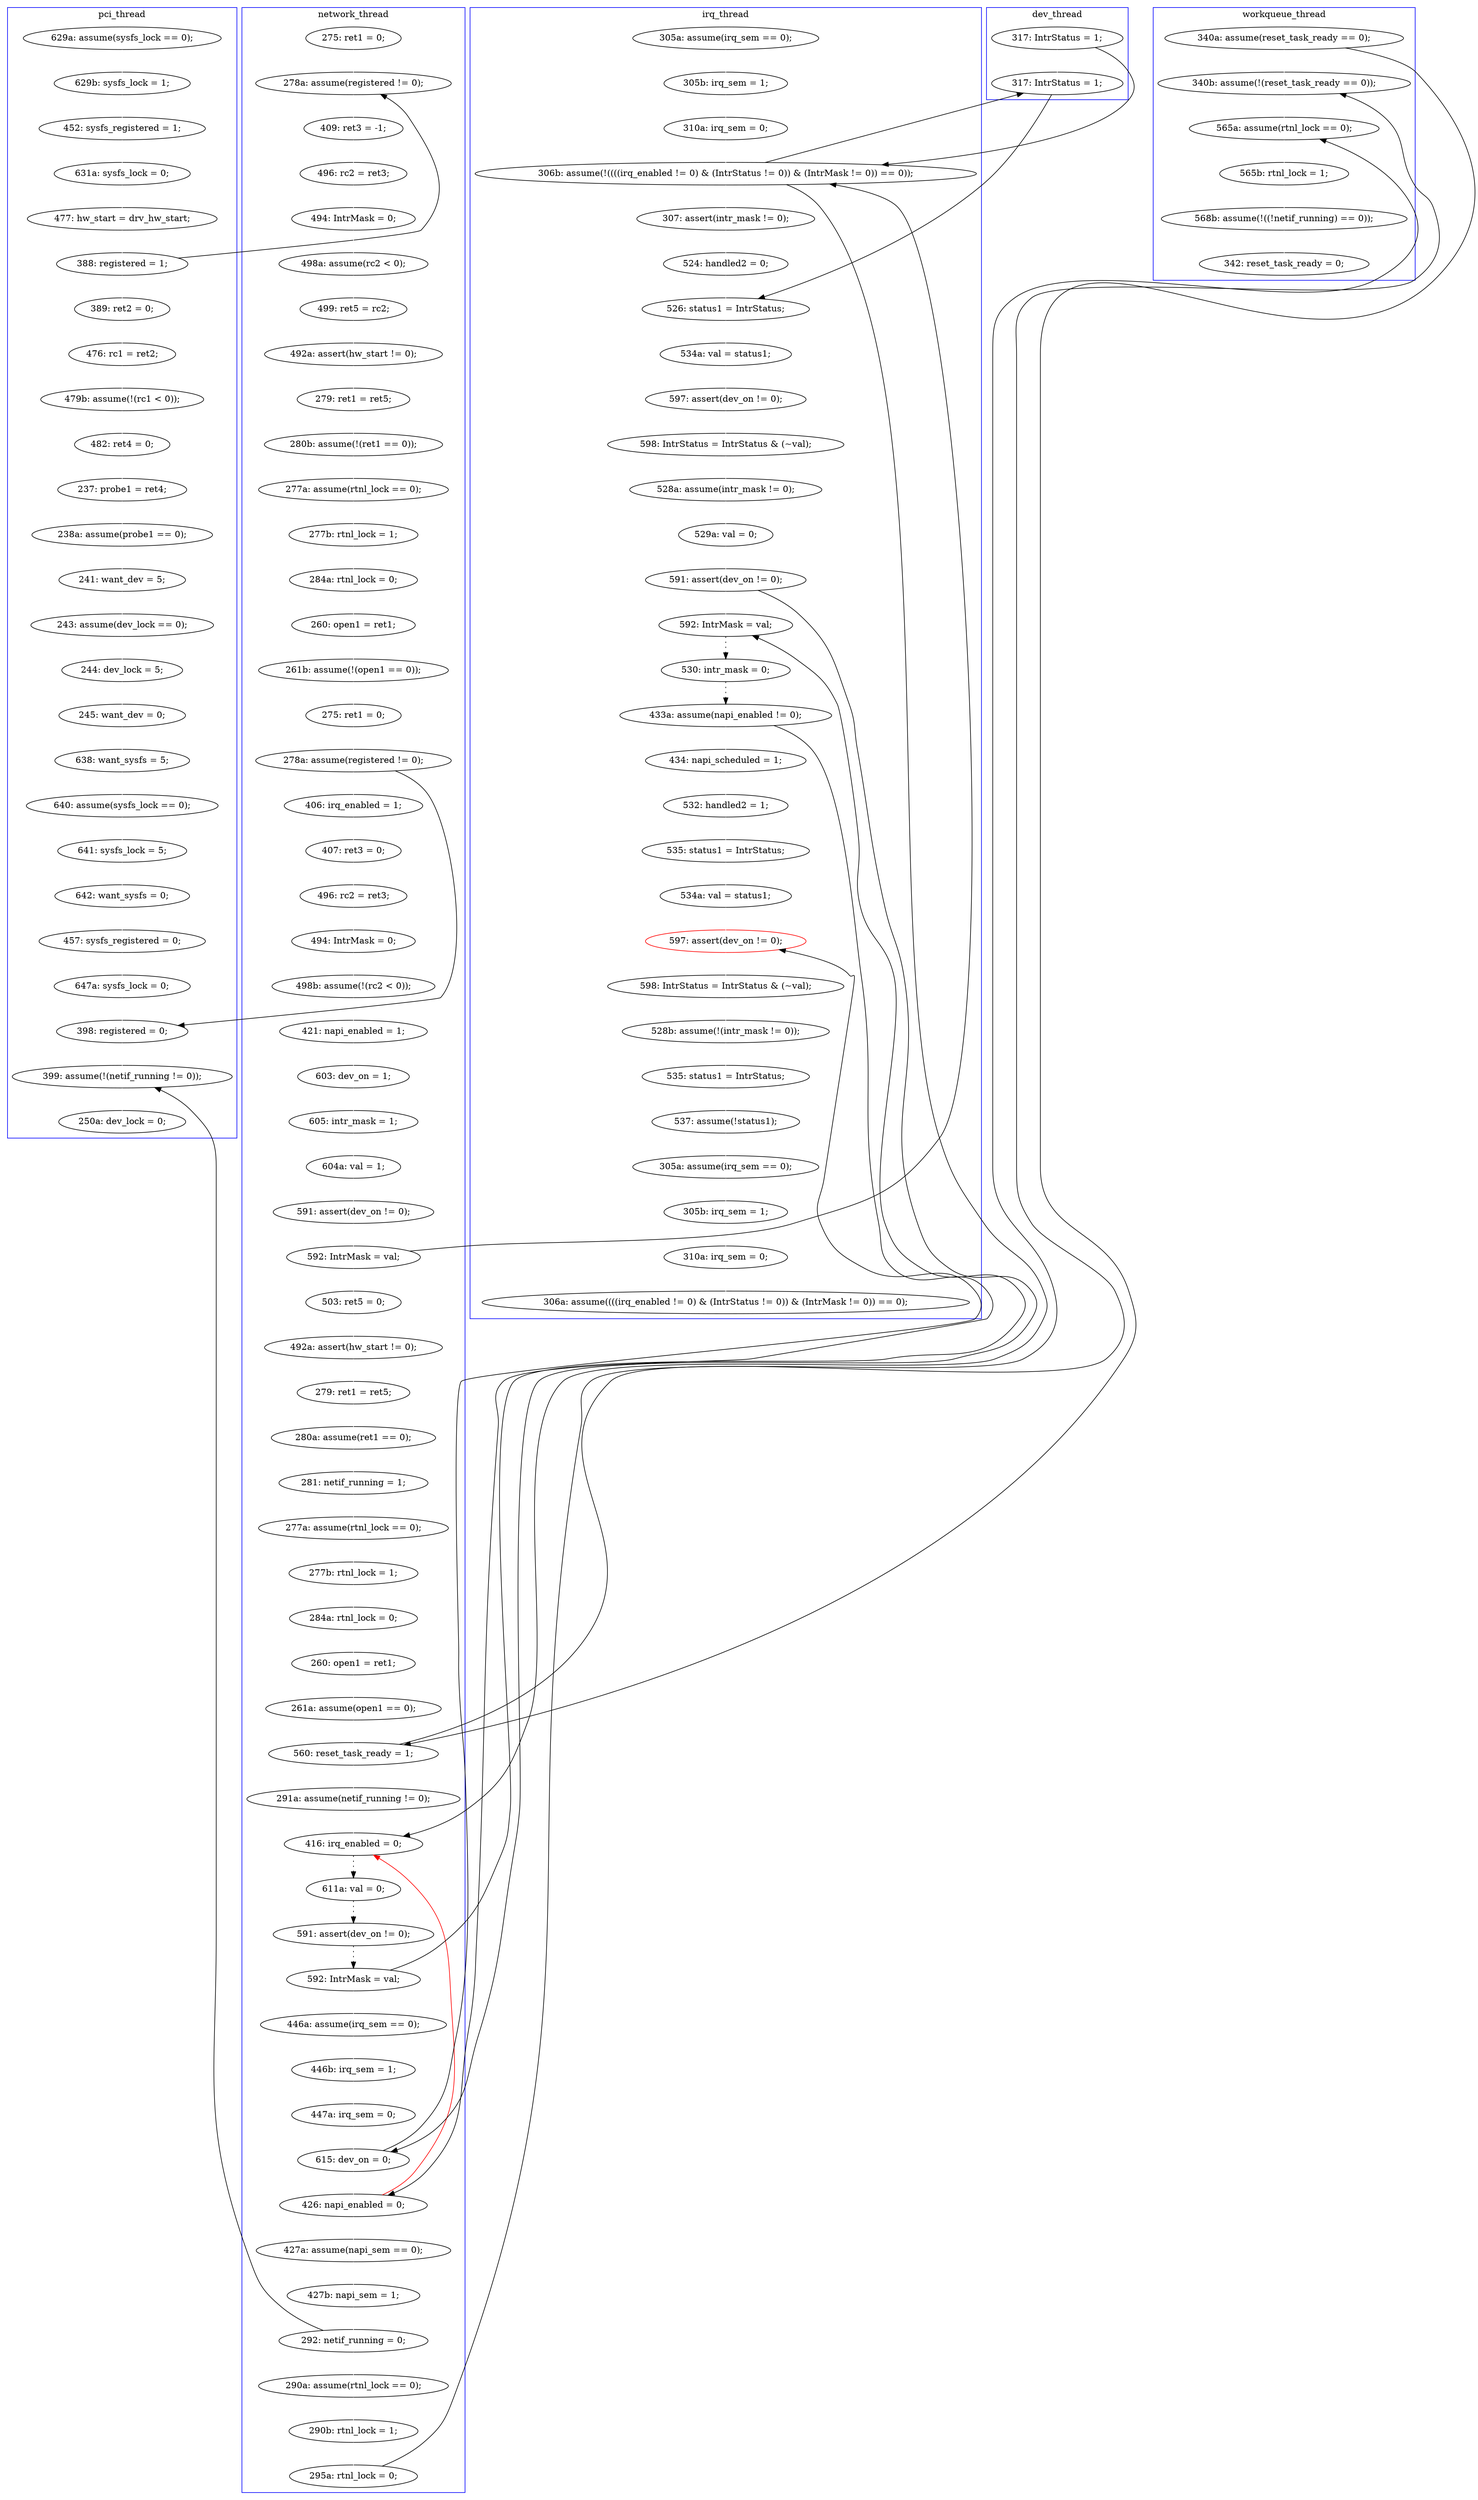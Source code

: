 digraph Counterexample {
	267 -> 268 [color = white, style = solid]
	99 -> 100 [color = white, style = solid]
	170 -> 196 [color = black, style = solid, constraint = false]
	261 -> 265 [color = white, style = solid]
	274 -> 281 [color = white, style = solid]
	136 -> 138 [color = white, style = solid]
	191 -> 196 [color = white, style = solid]
	59 -> 61 [color = black, style = solid, constraint = false]
	205 -> 206 [color = white, style = solid]
	60 -> 65 [color = white, style = solid]
	46 -> 48 [color = white, style = solid]
	154 -> 155 [color = white, style = solid]
	42 -> 46 [color = white, style = solid]
	266 -> 273 [color = white, style = solid]
	185 -> 274 [color = black, style = solid, constraint = false]
	265 -> 266 [color = white, style = solid]
	133 -> 134 [color = white, style = solid]
	108 -> 274 [color = white, style = solid]
	95 -> 96 [color = white, style = solid]
	150 -> 153 [color = white, style = solid]
	55 -> 61 [color = white, style = solid]
	112 -> 113 [color = white, style = solid]
	170 -> 173 [color = black, style = solid, constraint = false]
	68 -> 69 [color = white, style = solid]
	146 -> 147 [color = white, style = solid]
	108 -> 185 [color = black, style = solid, constraint = false]
	59 -> 60 [color = white, style = solid]
	113 -> 114 [color = white, style = solid]
	79 -> 82 [color = white, style = solid]
	65 -> 68 [color = white, style = solid]
	261 -> 196 [color = red, style = solid, constraint = false]
	200 -> 205 [color = white, style = solid]
	182 -> 187 [color = white, style = solid]
	173 -> 206 [color = black, style = solid, constraint = false]
	161 -> 162 [color = white, style = solid]
	100 -> 101 [color = white, style = solid]
	234 -> 261 [color = black, style = solid, constraint = false]
	220 -> 227 [color = white, style = solid]
	249 -> 251 [color = black, style = solid, constraint = false]
	69 -> 79 [color = white, style = solid]
	271 -> 275 [color = white, style = solid]
	260 -> 262 [color = white, style = solid]
	177 -> 178 [color = white, style = solid]
	106 -> 121 [color = white, style = solid]
	82 -> 111 [color = white, style = solid]
	93 -> 170 [color = white, style = solid]
	268 -> 271 [color = white, style = solid]
	121 -> 123 [color = white, style = solid]
	85 -> 87 [color = white, style = solid]
	101 -> 102 [color = white, style = solid]
	179 -> 182 [color = white, style = solid]
	166 -> 185 [color = white, style = solid]
	277 -> 278 [color = white, style = solid]
	149 -> 150 [color = white, style = solid]
	240 -> 251 [color = white, style = solid]
	208 -> 210 [color = white, style = solid]
	185 -> 191 [color = white, style = solid]
	292 -> 293 [color = white, style = solid]
	145 -> 146 [color = white, style = solid]
	246 -> 247 [color = white, style = solid]
	141 -> 145 [color = white, style = solid]
	88 -> 95 [color = white, style = solid]
	293 -> 296 [color = white, style = solid]
	235 -> 237 [color = white, style = solid]
	256 -> 260 [color = white, style = solid]
	210 -> 214 [color = white, style = solid]
	206 -> 208 [color = white, style = solid]
	87 -> 88 [color = white, style = solid]
	214 -> 217 [color = white, style = solid]
	230 -> 234 [color = black, style = dotted]
	273 -> 277 [color = white, style = solid]
	213 -> 224 [color = black, style = dotted]
	224 -> 245 [color = white, style = solid]
	111 -> 112 [color = white, style = solid]
	224 -> 228 [color = black, style = solid, constraint = false]
	227 -> 249 [color = black, style = solid, constraint = false]
	96 -> 99 [color = white, style = solid]
	38 -> 39 [color = white, style = solid]
	252 -> 256 [color = white, style = solid]
	160 -> 161 [color = white, style = solid]
	114 -> 176 [color = white, style = solid]
	159 -> 160 [color = white, style = solid]
	150 -> 170 [color = black, style = solid, constraint = false]
	178 -> 179 [color = white, style = solid]
	278 -> 279 [color = white, style = solid]
	123 -> 292 [color = black, style = solid, constraint = false]
	279 -> 281 [color = black, style = solid, constraint = false]
	115 -> 173 [color = white, style = solid]
	123 -> 132 [color = white, style = solid]
	247 -> 249 [color = white, style = solid]
	90 -> 93 [color = white, style = solid]
	162 -> 163 [color = white, style = solid]
	147 -> 149 [color = white, style = solid]
	163 -> 166 [color = white, style = solid]
	249 -> 261 [color = white, style = solid]
	153 -> 154 [color = white, style = solid]
	211 -> 213 [color = black, style = dotted]
	83 -> 85 [color = white, style = solid]
	158 -> 159 [color = white, style = solid]
	228 -> 230 [color = black, style = dotted]
	282 -> 285 [color = white, style = solid]
	273 -> 293 [color = black, style = solid, constraint = false]
	103 -> 106 [color = white, style = solid]
	262 -> 267 [color = white, style = solid]
	132 -> 133 [color = white, style = solid]
	217 -> 220 [color = white, style = solid]
	176 -> 177 [color = white, style = solid]
	89 -> 90 [color = white, style = solid]
	134 -> 136 [color = white, style = solid]
	187 -> 292 [color = white, style = solid]
	138 -> 141 [color = white, style = solid]
	237 -> 238 [color = white, style = solid]
	39 -> 42 [color = white, style = solid]
	281 -> 282 [color = white, style = solid]
	238 -> 240 [color = white, style = solid]
	115 -> 170 [color = black, style = solid, constraint = false]
	196 -> 211 [color = black, style = dotted]
	234 -> 235 [color = white, style = solid]
	102 -> 103 [color = white, style = solid]
	155 -> 158 [color = white, style = solid]
	170 -> 200 [color = white, style = solid]
	251 -> 252 [color = white, style = solid]
	48 -> 59 [color = white, style = solid]
	285 -> 299 [color = white, style = solid]
	245 -> 246 [color = white, style = solid]
	227 -> 228 [color = white, style = solid]
	61 -> 78 [color = white, style = solid]
	78 -> 83 [color = white, style = solid]
	subgraph cluster7 {
		label = dev_thread
		color = blue
		173  [label = "317: IntrStatus = 1;"]
		115  [label = "317: IntrStatus = 1;"]
	}
	subgraph cluster3 {
		label = irq_thread
		color = blue
		275  [label = "306a: assume((((irq_enabled != 0) & (IntrStatus != 0)) & (IntrMask != 0)) == 0);"]
		230  [label = "530: intr_mask = 0;"]
		262  [label = "537: assume(!status1);"]
		170  [label = "306b: assume(!((((irq_enabled != 0) & (IntrStatus != 0)) & (IntrMask != 0)) == 0));"]
		214  [label = "598: IntrStatus = IntrStatus & (~val);"]
		237  [label = "532: handled2 = 1;"]
		210  [label = "597: assert(dev_on != 0);"]
		89  [label = "305a: assume(irq_sem == 0);"]
		205  [label = "524: handled2 = 0;"]
		240  [label = "534a: val = status1;"]
		234  [label = "433a: assume(napi_enabled != 0);"]
		260  [label = "535: status1 = IntrStatus;"]
		268  [label = "305b: irq_sem = 1;"]
		271  [label = "310a: irq_sem = 0;"]
		252  [label = "598: IntrStatus = IntrStatus & (~val);"]
		267  [label = "305a: assume(irq_sem == 0);"]
		220  [label = "529a: val = 0;"]
		235  [label = "434: napi_scheduled = 1;"]
		217  [label = "528a: assume(intr_mask != 0);"]
		251  [label = "597: assert(dev_on != 0);", color = red]
		93  [label = "310a: irq_sem = 0;"]
		238  [label = "535: status1 = IntrStatus;"]
		90  [label = "305b: irq_sem = 1;"]
		256  [label = "528b: assume(!(intr_mask != 0));"]
		227  [label = "591: assert(dev_on != 0);"]
		208  [label = "534a: val = status1;"]
		206  [label = "526: status1 = IntrStatus;"]
		200  [label = "307: assert(intr_mask != 0);"]
		228  [label = "592: IntrMask = val;"]
	}
	subgraph cluster5 {
		label = workqueue_thread
		color = blue
		285  [label = "568b: assume(!((!netif_running) == 0));"]
		299  [label = "342: reset_task_ready = 0;"]
		282  [label = "565b: rtnl_lock = 1;"]
		108  [label = "340a: assume(reset_task_ready == 0);"]
		281  [label = "565a: assume(rtnl_lock == 0);"]
		274  [label = "340b: assume(!(reset_task_ready == 0));"]
	}
	subgraph cluster1 {
		label = pci_thread
		color = blue
		111  [label = "241: want_dev = 5;"]
		38  [label = "629a: assume(sysfs_lock == 0);"]
		176  [label = "638: want_sysfs = 5;"]
		179  [label = "642: want_sysfs = 0;"]
		69  [label = "482: ret4 = 0;"]
		113  [label = "244: dev_lock = 5;"]
		187  [label = "647a: sysfs_lock = 0;"]
		82  [label = "238a: assume(probe1 == 0);"]
		65  [label = "476: rc1 = ret2;"]
		178  [label = "641: sysfs_lock = 5;"]
		112  [label = "243: assume(dev_lock == 0);"]
		39  [label = "629b: sysfs_lock = 1;"]
		68  [label = "479b: assume(!(rc1 < 0));"]
		292  [label = "398: registered = 0;"]
		182  [label = "457: sysfs_registered = 0;"]
		60  [label = "389: ret2 = 0;"]
		46  [label = "631a: sysfs_lock = 0;"]
		48  [label = "477: hw_start = drv_hw_start;"]
		177  [label = "640: assume(sysfs_lock == 0);"]
		79  [label = "237: probe1 = ret4;"]
		59  [label = "388: registered = 1;"]
		114  [label = "245: want_dev = 0;"]
		42  [label = "452: sysfs_registered = 1;"]
		293  [label = "399: assume(!(netif_running != 0));"]
		296  [label = "250a: dev_lock = 0;"]
	}
	subgraph cluster2 {
		label = network_thread
		color = blue
		99  [label = "280b: assume(!(ret1 == 0));"]
		159  [label = "281: netif_running = 1;"]
		261  [label = "426: napi_enabled = 0;"]
		247  [label = "447a: irq_sem = 0;"]
		166  [label = "261a: assume(open1 == 0);"]
		150  [label = "592: IntrMask = val;"]
		96  [label = "279: ret1 = ret5;"]
		106  [label = "261b: assume(!(open1 == 0));"]
		273  [label = "292: netif_running = 0;"]
		83  [label = "496: rc2 = ret3;"]
		163  [label = "260: open1 = ret1;"]
		154  [label = "492a: assert(hw_start != 0);"]
		78  [label = "409: ret3 = -1;"]
		146  [label = "605: intr_mask = 1;"]
		88  [label = "499: ret5 = rc2;"]
		185  [label = "560: reset_task_ready = 1;"]
		191  [label = "291a: assume(netif_running != 0);"]
		246  [label = "446b: irq_sem = 1;"]
		155  [label = "279: ret1 = ret5;"]
		279  [label = "295a: rtnl_lock = 0;"]
		85  [label = "494: IntrMask = 0;"]
		61  [label = "278a: assume(registered != 0);"]
		213  [label = "591: assert(dev_on != 0);"]
		278  [label = "290b: rtnl_lock = 1;"]
		145  [label = "603: dev_on = 1;"]
		136  [label = "494: IntrMask = 0;"]
		149  [label = "591: assert(dev_on != 0);"]
		87  [label = "498a: assume(rc2 < 0);"]
		123  [label = "278a: assume(registered != 0);"]
		158  [label = "280a: assume(ret1 == 0);"]
		196  [label = "416: irq_enabled = 0;"]
		277  [label = "290a: assume(rtnl_lock == 0);"]
		95  [label = "492a: assert(hw_start != 0);"]
		138  [label = "498b: assume(!(rc2 < 0));"]
		134  [label = "496: rc2 = ret3;"]
		211  [label = "611a: val = 0;"]
		55  [label = "275: ret1 = 0;"]
		162  [label = "284a: rtnl_lock = 0;"]
		249  [label = "615: dev_on = 0;"]
		141  [label = "421: napi_enabled = 1;"]
		103  [label = "260: open1 = ret1;"]
		100  [label = "277a: assume(rtnl_lock == 0);"]
		245  [label = "446a: assume(irq_sem == 0);"]
		224  [label = "592: IntrMask = val;"]
		121  [label = "275: ret1 = 0;"]
		132  [label = "406: irq_enabled = 1;"]
		101  [label = "277b: rtnl_lock = 1;"]
		133  [label = "407: ret3 = 0;"]
		153  [label = "503: ret5 = 0;"]
		266  [label = "427b: napi_sem = 1;"]
		161  [label = "277b: rtnl_lock = 1;"]
		102  [label = "284a: rtnl_lock = 0;"]
		147  [label = "604a: val = 1;"]
		265  [label = "427a: assume(napi_sem == 0);"]
		160  [label = "277a: assume(rtnl_lock == 0);"]
	}
}